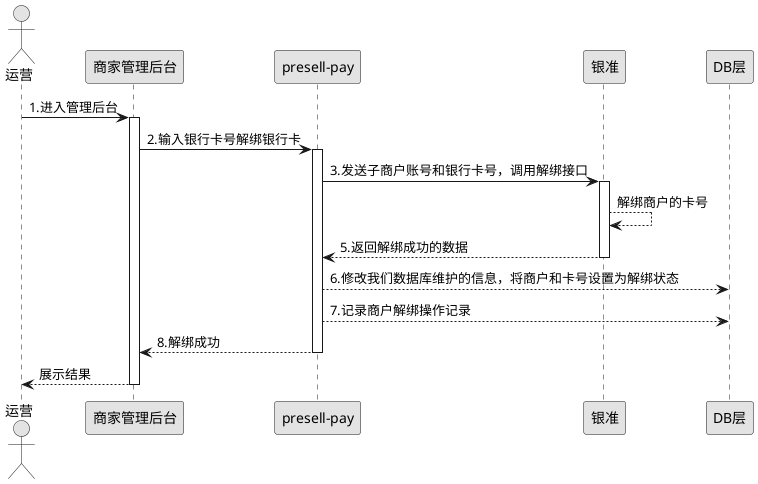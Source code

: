 @startuml
skinparam monochrome true
actor 运营 
participant "商家管理后台" as A
participant "presell-pay" as B
participant "银准" as C
participant "DB层" as D
运营 -> A: 1.进入管理后台
activate A
A -> B: 2.输入银行卡号解绑银行卡
activate B
B -> C: 3.发送子商户账号和银行卡号，调用解绑接口
activate C
C --> C: 解绑商户的卡号
C --> B: 5.返回解绑成功的数据
deactivate C
B --> D: 6.修改我们数据库维护的信息，将商户和卡号设置为解绑状态
B --> D: 7.记录商户解绑操作记录
B --> A: 8.解绑成功
deactivate B
A --> 运营: 展示结果
deactivate A
@enduml